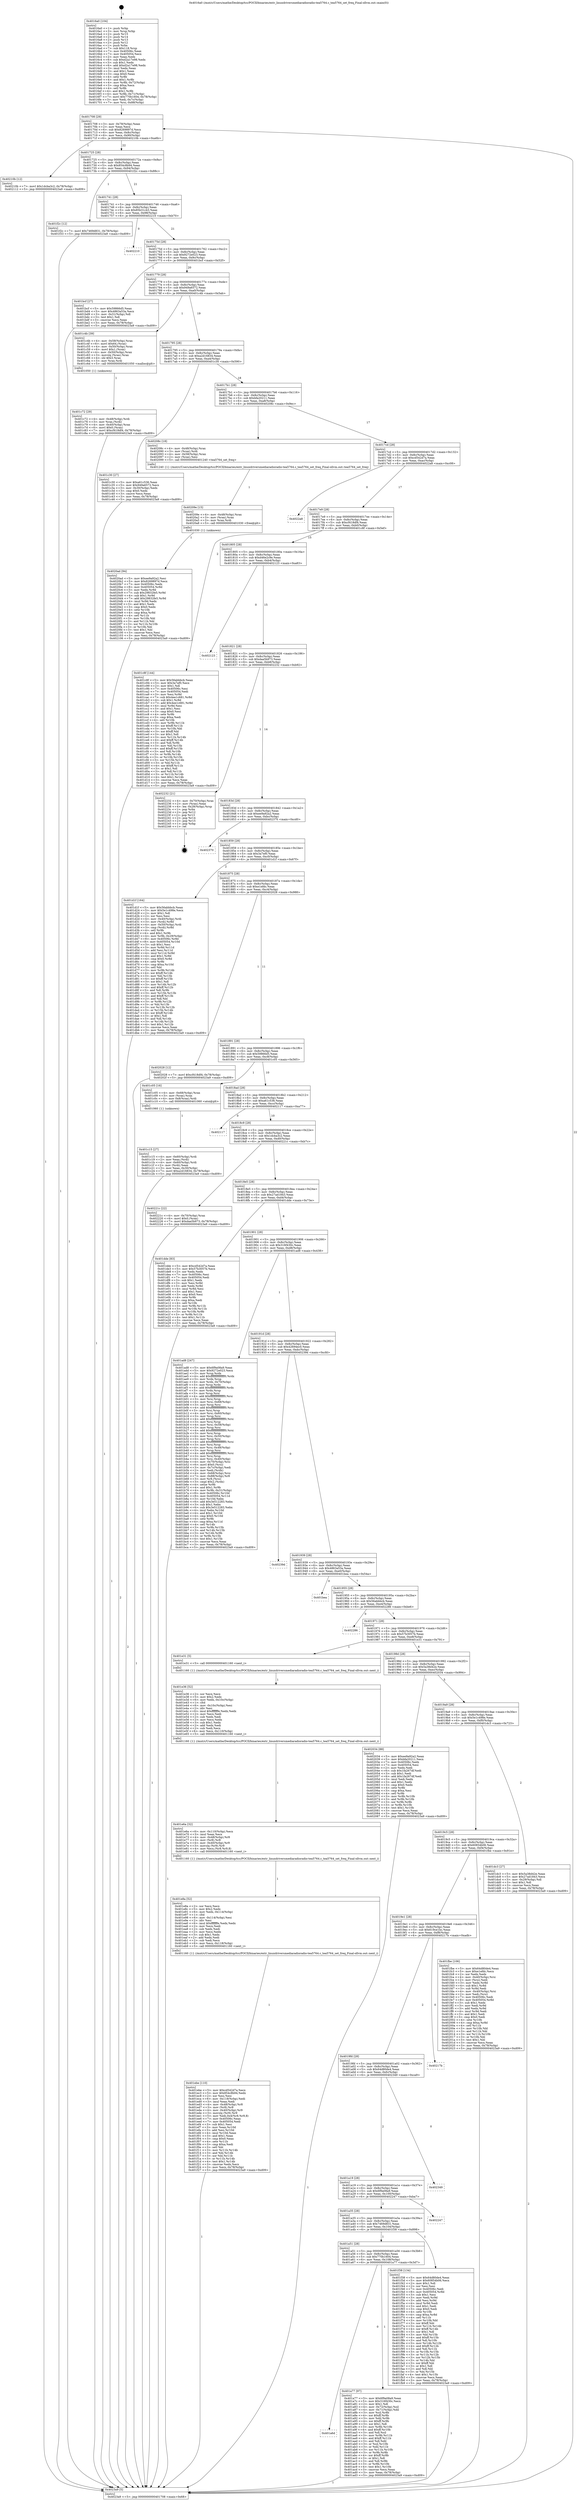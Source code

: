 digraph "0x4016a0" {
  label = "0x4016a0 (/mnt/c/Users/mathe/Desktop/tcc/POCII/binaries/extr_linuxdriversmediaradioradio-tea5764.c_tea5764_set_freq_Final-ollvm.out::main(0))"
  labelloc = "t"
  node[shape=record]

  Entry [label="",width=0.3,height=0.3,shape=circle,fillcolor=black,style=filled]
  "0x401708" [label="{
     0x401708 [29]\l
     | [instrs]\l
     &nbsp;&nbsp;0x401708 \<+3\>: mov -0x78(%rbp),%eax\l
     &nbsp;&nbsp;0x40170b \<+2\>: mov %eax,%ecx\l
     &nbsp;&nbsp;0x40170d \<+6\>: sub $0x8269897d,%ecx\l
     &nbsp;&nbsp;0x401713 \<+6\>: mov %eax,-0x8c(%rbp)\l
     &nbsp;&nbsp;0x401719 \<+6\>: mov %ecx,-0x90(%rbp)\l
     &nbsp;&nbsp;0x40171f \<+6\>: je 000000000040210b \<main+0xa6b\>\l
  }"]
  "0x40210b" [label="{
     0x40210b [12]\l
     | [instrs]\l
     &nbsp;&nbsp;0x40210b \<+7\>: movl $0x1dcba3c2,-0x78(%rbp)\l
     &nbsp;&nbsp;0x402112 \<+5\>: jmp 00000000004023a9 \<main+0xd09\>\l
  }"]
  "0x401725" [label="{
     0x401725 [28]\l
     | [instrs]\l
     &nbsp;&nbsp;0x401725 \<+5\>: jmp 000000000040172a \<main+0x8a\>\l
     &nbsp;&nbsp;0x40172a \<+6\>: mov -0x8c(%rbp),%eax\l
     &nbsp;&nbsp;0x401730 \<+5\>: sub $0x854c8b94,%eax\l
     &nbsp;&nbsp;0x401735 \<+6\>: mov %eax,-0x94(%rbp)\l
     &nbsp;&nbsp;0x40173b \<+6\>: je 0000000000401f2c \<main+0x88c\>\l
  }"]
  Exit [label="",width=0.3,height=0.3,shape=circle,fillcolor=black,style=filled,peripheries=2]
  "0x401f2c" [label="{
     0x401f2c [12]\l
     | [instrs]\l
     &nbsp;&nbsp;0x401f2c \<+7\>: movl $0x7469d831,-0x78(%rbp)\l
     &nbsp;&nbsp;0x401f33 \<+5\>: jmp 00000000004023a9 \<main+0xd09\>\l
  }"]
  "0x401741" [label="{
     0x401741 [28]\l
     | [instrs]\l
     &nbsp;&nbsp;0x401741 \<+5\>: jmp 0000000000401746 \<main+0xa6\>\l
     &nbsp;&nbsp;0x401746 \<+6\>: mov -0x8c(%rbp),%eax\l
     &nbsp;&nbsp;0x40174c \<+5\>: sub $0x85b31c43,%eax\l
     &nbsp;&nbsp;0x401751 \<+6\>: mov %eax,-0x98(%rbp)\l
     &nbsp;&nbsp;0x401757 \<+6\>: je 0000000000402210 \<main+0xb70\>\l
  }"]
  "0x4020ad" [label="{
     0x4020ad [94]\l
     | [instrs]\l
     &nbsp;&nbsp;0x4020ad \<+5\>: mov $0xee9a92a2,%esi\l
     &nbsp;&nbsp;0x4020b2 \<+5\>: mov $0x8269897d,%ecx\l
     &nbsp;&nbsp;0x4020b7 \<+7\>: mov 0x40506c,%edx\l
     &nbsp;&nbsp;0x4020be \<+8\>: mov 0x405054,%r8d\l
     &nbsp;&nbsp;0x4020c6 \<+3\>: mov %edx,%r9d\l
     &nbsp;&nbsp;0x4020c9 \<+7\>: sub $0x29832fe5,%r9d\l
     &nbsp;&nbsp;0x4020d0 \<+4\>: sub $0x1,%r9d\l
     &nbsp;&nbsp;0x4020d4 \<+7\>: add $0x29832fe5,%r9d\l
     &nbsp;&nbsp;0x4020db \<+4\>: imul %r9d,%edx\l
     &nbsp;&nbsp;0x4020df \<+3\>: and $0x1,%edx\l
     &nbsp;&nbsp;0x4020e2 \<+3\>: cmp $0x0,%edx\l
     &nbsp;&nbsp;0x4020e5 \<+4\>: sete %r10b\l
     &nbsp;&nbsp;0x4020e9 \<+4\>: cmp $0xa,%r8d\l
     &nbsp;&nbsp;0x4020ed \<+4\>: setl %r11b\l
     &nbsp;&nbsp;0x4020f1 \<+3\>: mov %r10b,%bl\l
     &nbsp;&nbsp;0x4020f4 \<+3\>: and %r11b,%bl\l
     &nbsp;&nbsp;0x4020f7 \<+3\>: xor %r11b,%r10b\l
     &nbsp;&nbsp;0x4020fa \<+3\>: or %r10b,%bl\l
     &nbsp;&nbsp;0x4020fd \<+3\>: test $0x1,%bl\l
     &nbsp;&nbsp;0x402100 \<+3\>: cmovne %ecx,%esi\l
     &nbsp;&nbsp;0x402103 \<+3\>: mov %esi,-0x78(%rbp)\l
     &nbsp;&nbsp;0x402106 \<+5\>: jmp 00000000004023a9 \<main+0xd09\>\l
  }"]
  "0x402210" [label="{
     0x402210\l
  }", style=dashed]
  "0x40175d" [label="{
     0x40175d [28]\l
     | [instrs]\l
     &nbsp;&nbsp;0x40175d \<+5\>: jmp 0000000000401762 \<main+0xc2\>\l
     &nbsp;&nbsp;0x401762 \<+6\>: mov -0x8c(%rbp),%eax\l
     &nbsp;&nbsp;0x401768 \<+5\>: sub $0x9272e023,%eax\l
     &nbsp;&nbsp;0x40176d \<+6\>: mov %eax,-0x9c(%rbp)\l
     &nbsp;&nbsp;0x401773 \<+6\>: je 0000000000401bcf \<main+0x52f\>\l
  }"]
  "0x40209e" [label="{
     0x40209e [15]\l
     | [instrs]\l
     &nbsp;&nbsp;0x40209e \<+4\>: mov -0x48(%rbp),%rax\l
     &nbsp;&nbsp;0x4020a2 \<+3\>: mov (%rax),%rax\l
     &nbsp;&nbsp;0x4020a5 \<+3\>: mov %rax,%rdi\l
     &nbsp;&nbsp;0x4020a8 \<+5\>: call 0000000000401030 \<free@plt\>\l
     | [calls]\l
     &nbsp;&nbsp;0x401030 \{1\} (unknown)\l
  }"]
  "0x401bcf" [label="{
     0x401bcf [27]\l
     | [instrs]\l
     &nbsp;&nbsp;0x401bcf \<+5\>: mov $0x59866d5,%eax\l
     &nbsp;&nbsp;0x401bd4 \<+5\>: mov $0x4863a53a,%ecx\l
     &nbsp;&nbsp;0x401bd9 \<+3\>: mov -0x31(%rbp),%dl\l
     &nbsp;&nbsp;0x401bdc \<+3\>: test $0x1,%dl\l
     &nbsp;&nbsp;0x401bdf \<+3\>: cmovne %ecx,%eax\l
     &nbsp;&nbsp;0x401be2 \<+3\>: mov %eax,-0x78(%rbp)\l
     &nbsp;&nbsp;0x401be5 \<+5\>: jmp 00000000004023a9 \<main+0xd09\>\l
  }"]
  "0x401779" [label="{
     0x401779 [28]\l
     | [instrs]\l
     &nbsp;&nbsp;0x401779 \<+5\>: jmp 000000000040177e \<main+0xde\>\l
     &nbsp;&nbsp;0x40177e \<+6\>: mov -0x8c(%rbp),%eax\l
     &nbsp;&nbsp;0x401784 \<+5\>: sub $0x949a6572,%eax\l
     &nbsp;&nbsp;0x401789 \<+6\>: mov %eax,-0xa0(%rbp)\l
     &nbsp;&nbsp;0x40178f \<+6\>: je 0000000000401c4b \<main+0x5ab\>\l
  }"]
  "0x401ebe" [label="{
     0x401ebe [110]\l
     | [instrs]\l
     &nbsp;&nbsp;0x401ebe \<+5\>: mov $0xcd542d7a,%ecx\l
     &nbsp;&nbsp;0x401ec3 \<+5\>: mov $0x854c8b94,%edx\l
     &nbsp;&nbsp;0x401ec8 \<+2\>: xor %esi,%esi\l
     &nbsp;&nbsp;0x401eca \<+6\>: mov -0x118(%rbp),%edi\l
     &nbsp;&nbsp;0x401ed0 \<+3\>: imul %eax,%edi\l
     &nbsp;&nbsp;0x401ed3 \<+4\>: mov -0x48(%rbp),%r8\l
     &nbsp;&nbsp;0x401ed7 \<+3\>: mov (%r8),%r8\l
     &nbsp;&nbsp;0x401eda \<+4\>: mov -0x40(%rbp),%r9\l
     &nbsp;&nbsp;0x401ede \<+3\>: movslq (%r9),%r9\l
     &nbsp;&nbsp;0x401ee1 \<+5\>: mov %edi,0x4(%r8,%r9,8)\l
     &nbsp;&nbsp;0x401ee6 \<+7\>: mov 0x40506c,%eax\l
     &nbsp;&nbsp;0x401eed \<+7\>: mov 0x405054,%edi\l
     &nbsp;&nbsp;0x401ef4 \<+3\>: sub $0x1,%esi\l
     &nbsp;&nbsp;0x401ef7 \<+3\>: mov %eax,%r10d\l
     &nbsp;&nbsp;0x401efa \<+3\>: add %esi,%r10d\l
     &nbsp;&nbsp;0x401efd \<+4\>: imul %r10d,%eax\l
     &nbsp;&nbsp;0x401f01 \<+3\>: and $0x1,%eax\l
     &nbsp;&nbsp;0x401f04 \<+3\>: cmp $0x0,%eax\l
     &nbsp;&nbsp;0x401f07 \<+4\>: sete %r11b\l
     &nbsp;&nbsp;0x401f0b \<+3\>: cmp $0xa,%edi\l
     &nbsp;&nbsp;0x401f0e \<+3\>: setl %bl\l
     &nbsp;&nbsp;0x401f11 \<+3\>: mov %r11b,%r14b\l
     &nbsp;&nbsp;0x401f14 \<+3\>: and %bl,%r14b\l
     &nbsp;&nbsp;0x401f17 \<+3\>: xor %bl,%r11b\l
     &nbsp;&nbsp;0x401f1a \<+3\>: or %r11b,%r14b\l
     &nbsp;&nbsp;0x401f1d \<+4\>: test $0x1,%r14b\l
     &nbsp;&nbsp;0x401f21 \<+3\>: cmovne %edx,%ecx\l
     &nbsp;&nbsp;0x401f24 \<+3\>: mov %ecx,-0x78(%rbp)\l
     &nbsp;&nbsp;0x401f27 \<+5\>: jmp 00000000004023a9 \<main+0xd09\>\l
  }"]
  "0x401c4b" [label="{
     0x401c4b [39]\l
     | [instrs]\l
     &nbsp;&nbsp;0x401c4b \<+4\>: mov -0x58(%rbp),%rax\l
     &nbsp;&nbsp;0x401c4f \<+6\>: movl $0x64,(%rax)\l
     &nbsp;&nbsp;0x401c55 \<+4\>: mov -0x50(%rbp),%rax\l
     &nbsp;&nbsp;0x401c59 \<+6\>: movl $0x1,(%rax)\l
     &nbsp;&nbsp;0x401c5f \<+4\>: mov -0x50(%rbp),%rax\l
     &nbsp;&nbsp;0x401c63 \<+3\>: movslq (%rax),%rax\l
     &nbsp;&nbsp;0x401c66 \<+4\>: shl $0x3,%rax\l
     &nbsp;&nbsp;0x401c6a \<+3\>: mov %rax,%rdi\l
     &nbsp;&nbsp;0x401c6d \<+5\>: call 0000000000401050 \<malloc@plt\>\l
     | [calls]\l
     &nbsp;&nbsp;0x401050 \{1\} (unknown)\l
  }"]
  "0x401795" [label="{
     0x401795 [28]\l
     | [instrs]\l
     &nbsp;&nbsp;0x401795 \<+5\>: jmp 000000000040179a \<main+0xfa\>\l
     &nbsp;&nbsp;0x40179a \<+6\>: mov -0x8c(%rbp),%eax\l
     &nbsp;&nbsp;0x4017a0 \<+5\>: sub $0xa2d16834,%eax\l
     &nbsp;&nbsp;0x4017a5 \<+6\>: mov %eax,-0xa4(%rbp)\l
     &nbsp;&nbsp;0x4017ab \<+6\>: je 0000000000401c30 \<main+0x590\>\l
  }"]
  "0x401e8a" [label="{
     0x401e8a [52]\l
     | [instrs]\l
     &nbsp;&nbsp;0x401e8a \<+2\>: xor %ecx,%ecx\l
     &nbsp;&nbsp;0x401e8c \<+5\>: mov $0x2,%edx\l
     &nbsp;&nbsp;0x401e91 \<+6\>: mov %edx,-0x114(%rbp)\l
     &nbsp;&nbsp;0x401e97 \<+1\>: cltd\l
     &nbsp;&nbsp;0x401e98 \<+6\>: mov -0x114(%rbp),%esi\l
     &nbsp;&nbsp;0x401e9e \<+2\>: idiv %esi\l
     &nbsp;&nbsp;0x401ea0 \<+6\>: imul $0xfffffffe,%edx,%edx\l
     &nbsp;&nbsp;0x401ea6 \<+2\>: mov %ecx,%edi\l
     &nbsp;&nbsp;0x401ea8 \<+2\>: sub %edx,%edi\l
     &nbsp;&nbsp;0x401eaa \<+2\>: mov %ecx,%edx\l
     &nbsp;&nbsp;0x401eac \<+3\>: sub $0x1,%edx\l
     &nbsp;&nbsp;0x401eaf \<+2\>: add %edx,%edi\l
     &nbsp;&nbsp;0x401eb1 \<+2\>: sub %edi,%ecx\l
     &nbsp;&nbsp;0x401eb3 \<+6\>: mov %ecx,-0x118(%rbp)\l
     &nbsp;&nbsp;0x401eb9 \<+5\>: call 0000000000401160 \<next_i\>\l
     | [calls]\l
     &nbsp;&nbsp;0x401160 \{1\} (/mnt/c/Users/mathe/Desktop/tcc/POCII/binaries/extr_linuxdriversmediaradioradio-tea5764.c_tea5764_set_freq_Final-ollvm.out::next_i)\l
  }"]
  "0x401c30" [label="{
     0x401c30 [27]\l
     | [instrs]\l
     &nbsp;&nbsp;0x401c30 \<+5\>: mov $0xa61c536,%eax\l
     &nbsp;&nbsp;0x401c35 \<+5\>: mov $0x949a6572,%ecx\l
     &nbsp;&nbsp;0x401c3a \<+3\>: mov -0x30(%rbp),%edx\l
     &nbsp;&nbsp;0x401c3d \<+3\>: cmp $0x0,%edx\l
     &nbsp;&nbsp;0x401c40 \<+3\>: cmove %ecx,%eax\l
     &nbsp;&nbsp;0x401c43 \<+3\>: mov %eax,-0x78(%rbp)\l
     &nbsp;&nbsp;0x401c46 \<+5\>: jmp 00000000004023a9 \<main+0xd09\>\l
  }"]
  "0x4017b1" [label="{
     0x4017b1 [28]\l
     | [instrs]\l
     &nbsp;&nbsp;0x4017b1 \<+5\>: jmp 00000000004017b6 \<main+0x116\>\l
     &nbsp;&nbsp;0x4017b6 \<+6\>: mov -0x8c(%rbp),%eax\l
     &nbsp;&nbsp;0x4017bc \<+5\>: sub $0xbfa20211,%eax\l
     &nbsp;&nbsp;0x4017c1 \<+6\>: mov %eax,-0xa8(%rbp)\l
     &nbsp;&nbsp;0x4017c7 \<+6\>: je 000000000040208c \<main+0x9ec\>\l
  }"]
  "0x401e6a" [label="{
     0x401e6a [32]\l
     | [instrs]\l
     &nbsp;&nbsp;0x401e6a \<+6\>: mov -0x110(%rbp),%ecx\l
     &nbsp;&nbsp;0x401e70 \<+3\>: imul %eax,%ecx\l
     &nbsp;&nbsp;0x401e73 \<+4\>: mov -0x48(%rbp),%r8\l
     &nbsp;&nbsp;0x401e77 \<+3\>: mov (%r8),%r8\l
     &nbsp;&nbsp;0x401e7a \<+4\>: mov -0x40(%rbp),%r9\l
     &nbsp;&nbsp;0x401e7e \<+3\>: movslq (%r9),%r9\l
     &nbsp;&nbsp;0x401e81 \<+4\>: mov %ecx,(%r8,%r9,8)\l
     &nbsp;&nbsp;0x401e85 \<+5\>: call 0000000000401160 \<next_i\>\l
     | [calls]\l
     &nbsp;&nbsp;0x401160 \{1\} (/mnt/c/Users/mathe/Desktop/tcc/POCII/binaries/extr_linuxdriversmediaradioradio-tea5764.c_tea5764_set_freq_Final-ollvm.out::next_i)\l
  }"]
  "0x40208c" [label="{
     0x40208c [18]\l
     | [instrs]\l
     &nbsp;&nbsp;0x40208c \<+4\>: mov -0x48(%rbp),%rax\l
     &nbsp;&nbsp;0x402090 \<+3\>: mov (%rax),%rdi\l
     &nbsp;&nbsp;0x402093 \<+4\>: mov -0x58(%rbp),%rax\l
     &nbsp;&nbsp;0x402097 \<+2\>: mov (%rax),%esi\l
     &nbsp;&nbsp;0x402099 \<+5\>: call 0000000000401240 \<tea5764_set_freq\>\l
     | [calls]\l
     &nbsp;&nbsp;0x401240 \{1\} (/mnt/c/Users/mathe/Desktop/tcc/POCII/binaries/extr_linuxdriversmediaradioradio-tea5764.c_tea5764_set_freq_Final-ollvm.out::tea5764_set_freq)\l
  }"]
  "0x4017cd" [label="{
     0x4017cd [28]\l
     | [instrs]\l
     &nbsp;&nbsp;0x4017cd \<+5\>: jmp 00000000004017d2 \<main+0x132\>\l
     &nbsp;&nbsp;0x4017d2 \<+6\>: mov -0x8c(%rbp),%eax\l
     &nbsp;&nbsp;0x4017d8 \<+5\>: sub $0xcd542d7a,%eax\l
     &nbsp;&nbsp;0x4017dd \<+6\>: mov %eax,-0xac(%rbp)\l
     &nbsp;&nbsp;0x4017e3 \<+6\>: je 00000000004022a8 \<main+0xc08\>\l
  }"]
  "0x401e36" [label="{
     0x401e36 [52]\l
     | [instrs]\l
     &nbsp;&nbsp;0x401e36 \<+2\>: xor %ecx,%ecx\l
     &nbsp;&nbsp;0x401e38 \<+5\>: mov $0x2,%edx\l
     &nbsp;&nbsp;0x401e3d \<+6\>: mov %edx,-0x10c(%rbp)\l
     &nbsp;&nbsp;0x401e43 \<+1\>: cltd\l
     &nbsp;&nbsp;0x401e44 \<+6\>: mov -0x10c(%rbp),%esi\l
     &nbsp;&nbsp;0x401e4a \<+2\>: idiv %esi\l
     &nbsp;&nbsp;0x401e4c \<+6\>: imul $0xfffffffe,%edx,%edx\l
     &nbsp;&nbsp;0x401e52 \<+2\>: mov %ecx,%edi\l
     &nbsp;&nbsp;0x401e54 \<+2\>: sub %edx,%edi\l
     &nbsp;&nbsp;0x401e56 \<+2\>: mov %ecx,%edx\l
     &nbsp;&nbsp;0x401e58 \<+3\>: sub $0x1,%edx\l
     &nbsp;&nbsp;0x401e5b \<+2\>: add %edx,%edi\l
     &nbsp;&nbsp;0x401e5d \<+2\>: sub %edi,%ecx\l
     &nbsp;&nbsp;0x401e5f \<+6\>: mov %ecx,-0x110(%rbp)\l
     &nbsp;&nbsp;0x401e65 \<+5\>: call 0000000000401160 \<next_i\>\l
     | [calls]\l
     &nbsp;&nbsp;0x401160 \{1\} (/mnt/c/Users/mathe/Desktop/tcc/POCII/binaries/extr_linuxdriversmediaradioradio-tea5764.c_tea5764_set_freq_Final-ollvm.out::next_i)\l
  }"]
  "0x4022a8" [label="{
     0x4022a8\l
  }", style=dashed]
  "0x4017e9" [label="{
     0x4017e9 [28]\l
     | [instrs]\l
     &nbsp;&nbsp;0x4017e9 \<+5\>: jmp 00000000004017ee \<main+0x14e\>\l
     &nbsp;&nbsp;0x4017ee \<+6\>: mov -0x8c(%rbp),%eax\l
     &nbsp;&nbsp;0x4017f4 \<+5\>: sub $0xcf418df4,%eax\l
     &nbsp;&nbsp;0x4017f9 \<+6\>: mov %eax,-0xb0(%rbp)\l
     &nbsp;&nbsp;0x4017ff \<+6\>: je 0000000000401c8f \<main+0x5ef\>\l
  }"]
  "0x401c72" [label="{
     0x401c72 [29]\l
     | [instrs]\l
     &nbsp;&nbsp;0x401c72 \<+4\>: mov -0x48(%rbp),%rdi\l
     &nbsp;&nbsp;0x401c76 \<+3\>: mov %rax,(%rdi)\l
     &nbsp;&nbsp;0x401c79 \<+4\>: mov -0x40(%rbp),%rax\l
     &nbsp;&nbsp;0x401c7d \<+6\>: movl $0x0,(%rax)\l
     &nbsp;&nbsp;0x401c83 \<+7\>: movl $0xcf418df4,-0x78(%rbp)\l
     &nbsp;&nbsp;0x401c8a \<+5\>: jmp 00000000004023a9 \<main+0xd09\>\l
  }"]
  "0x401c8f" [label="{
     0x401c8f [144]\l
     | [instrs]\l
     &nbsp;&nbsp;0x401c8f \<+5\>: mov $0x56abbbcb,%eax\l
     &nbsp;&nbsp;0x401c94 \<+5\>: mov $0x3a7ef0,%ecx\l
     &nbsp;&nbsp;0x401c99 \<+2\>: mov $0x1,%dl\l
     &nbsp;&nbsp;0x401c9b \<+7\>: mov 0x40506c,%esi\l
     &nbsp;&nbsp;0x401ca2 \<+7\>: mov 0x405054,%edi\l
     &nbsp;&nbsp;0x401ca9 \<+3\>: mov %esi,%r8d\l
     &nbsp;&nbsp;0x401cac \<+7\>: sub $0x4ee1c681,%r8d\l
     &nbsp;&nbsp;0x401cb3 \<+4\>: sub $0x1,%r8d\l
     &nbsp;&nbsp;0x401cb7 \<+7\>: add $0x4ee1c681,%r8d\l
     &nbsp;&nbsp;0x401cbe \<+4\>: imul %r8d,%esi\l
     &nbsp;&nbsp;0x401cc2 \<+3\>: and $0x1,%esi\l
     &nbsp;&nbsp;0x401cc5 \<+3\>: cmp $0x0,%esi\l
     &nbsp;&nbsp;0x401cc8 \<+4\>: sete %r9b\l
     &nbsp;&nbsp;0x401ccc \<+3\>: cmp $0xa,%edi\l
     &nbsp;&nbsp;0x401ccf \<+4\>: setl %r10b\l
     &nbsp;&nbsp;0x401cd3 \<+3\>: mov %r9b,%r11b\l
     &nbsp;&nbsp;0x401cd6 \<+4\>: xor $0xff,%r11b\l
     &nbsp;&nbsp;0x401cda \<+3\>: mov %r10b,%bl\l
     &nbsp;&nbsp;0x401cdd \<+3\>: xor $0xff,%bl\l
     &nbsp;&nbsp;0x401ce0 \<+3\>: xor $0x1,%dl\l
     &nbsp;&nbsp;0x401ce3 \<+3\>: mov %r11b,%r14b\l
     &nbsp;&nbsp;0x401ce6 \<+4\>: and $0xff,%r14b\l
     &nbsp;&nbsp;0x401cea \<+3\>: and %dl,%r9b\l
     &nbsp;&nbsp;0x401ced \<+3\>: mov %bl,%r15b\l
     &nbsp;&nbsp;0x401cf0 \<+4\>: and $0xff,%r15b\l
     &nbsp;&nbsp;0x401cf4 \<+3\>: and %dl,%r10b\l
     &nbsp;&nbsp;0x401cf7 \<+3\>: or %r9b,%r14b\l
     &nbsp;&nbsp;0x401cfa \<+3\>: or %r10b,%r15b\l
     &nbsp;&nbsp;0x401cfd \<+3\>: xor %r15b,%r14b\l
     &nbsp;&nbsp;0x401d00 \<+3\>: or %bl,%r11b\l
     &nbsp;&nbsp;0x401d03 \<+4\>: xor $0xff,%r11b\l
     &nbsp;&nbsp;0x401d07 \<+3\>: or $0x1,%dl\l
     &nbsp;&nbsp;0x401d0a \<+3\>: and %dl,%r11b\l
     &nbsp;&nbsp;0x401d0d \<+3\>: or %r11b,%r14b\l
     &nbsp;&nbsp;0x401d10 \<+4\>: test $0x1,%r14b\l
     &nbsp;&nbsp;0x401d14 \<+3\>: cmovne %ecx,%eax\l
     &nbsp;&nbsp;0x401d17 \<+3\>: mov %eax,-0x78(%rbp)\l
     &nbsp;&nbsp;0x401d1a \<+5\>: jmp 00000000004023a9 \<main+0xd09\>\l
  }"]
  "0x401805" [label="{
     0x401805 [28]\l
     | [instrs]\l
     &nbsp;&nbsp;0x401805 \<+5\>: jmp 000000000040180a \<main+0x16a\>\l
     &nbsp;&nbsp;0x40180a \<+6\>: mov -0x8c(%rbp),%eax\l
     &nbsp;&nbsp;0x401810 \<+5\>: sub $0xd46e2c9e,%eax\l
     &nbsp;&nbsp;0x401815 \<+6\>: mov %eax,-0xb4(%rbp)\l
     &nbsp;&nbsp;0x40181b \<+6\>: je 0000000000402123 \<main+0xa83\>\l
  }"]
  "0x401c15" [label="{
     0x401c15 [27]\l
     | [instrs]\l
     &nbsp;&nbsp;0x401c15 \<+4\>: mov -0x60(%rbp),%rdi\l
     &nbsp;&nbsp;0x401c19 \<+2\>: mov %eax,(%rdi)\l
     &nbsp;&nbsp;0x401c1b \<+4\>: mov -0x60(%rbp),%rdi\l
     &nbsp;&nbsp;0x401c1f \<+2\>: mov (%rdi),%eax\l
     &nbsp;&nbsp;0x401c21 \<+3\>: mov %eax,-0x30(%rbp)\l
     &nbsp;&nbsp;0x401c24 \<+7\>: movl $0xa2d16834,-0x78(%rbp)\l
     &nbsp;&nbsp;0x401c2b \<+5\>: jmp 00000000004023a9 \<main+0xd09\>\l
  }"]
  "0x402123" [label="{
     0x402123\l
  }", style=dashed]
  "0x401821" [label="{
     0x401821 [28]\l
     | [instrs]\l
     &nbsp;&nbsp;0x401821 \<+5\>: jmp 0000000000401826 \<main+0x186\>\l
     &nbsp;&nbsp;0x401826 \<+6\>: mov -0x8c(%rbp),%eax\l
     &nbsp;&nbsp;0x40182c \<+5\>: sub $0xdaa5b973,%eax\l
     &nbsp;&nbsp;0x401831 \<+6\>: mov %eax,-0xb8(%rbp)\l
     &nbsp;&nbsp;0x401837 \<+6\>: je 0000000000402232 \<main+0xb92\>\l
  }"]
  "0x4016a0" [label="{
     0x4016a0 [104]\l
     | [instrs]\l
     &nbsp;&nbsp;0x4016a0 \<+1\>: push %rbp\l
     &nbsp;&nbsp;0x4016a1 \<+3\>: mov %rsp,%rbp\l
     &nbsp;&nbsp;0x4016a4 \<+2\>: push %r15\l
     &nbsp;&nbsp;0x4016a6 \<+2\>: push %r14\l
     &nbsp;&nbsp;0x4016a8 \<+2\>: push %r13\l
     &nbsp;&nbsp;0x4016aa \<+2\>: push %r12\l
     &nbsp;&nbsp;0x4016ac \<+1\>: push %rbx\l
     &nbsp;&nbsp;0x4016ad \<+7\>: sub $0x118,%rsp\l
     &nbsp;&nbsp;0x4016b4 \<+7\>: mov 0x40506c,%eax\l
     &nbsp;&nbsp;0x4016bb \<+7\>: mov 0x405054,%ecx\l
     &nbsp;&nbsp;0x4016c2 \<+2\>: mov %eax,%edx\l
     &nbsp;&nbsp;0x4016c4 \<+6\>: sub $0xd2a17e98,%edx\l
     &nbsp;&nbsp;0x4016ca \<+3\>: sub $0x1,%edx\l
     &nbsp;&nbsp;0x4016cd \<+6\>: add $0xd2a17e98,%edx\l
     &nbsp;&nbsp;0x4016d3 \<+3\>: imul %edx,%eax\l
     &nbsp;&nbsp;0x4016d6 \<+3\>: and $0x1,%eax\l
     &nbsp;&nbsp;0x4016d9 \<+3\>: cmp $0x0,%eax\l
     &nbsp;&nbsp;0x4016dc \<+4\>: sete %r8b\l
     &nbsp;&nbsp;0x4016e0 \<+4\>: and $0x1,%r8b\l
     &nbsp;&nbsp;0x4016e4 \<+4\>: mov %r8b,-0x72(%rbp)\l
     &nbsp;&nbsp;0x4016e8 \<+3\>: cmp $0xa,%ecx\l
     &nbsp;&nbsp;0x4016eb \<+4\>: setl %r8b\l
     &nbsp;&nbsp;0x4016ef \<+4\>: and $0x1,%r8b\l
     &nbsp;&nbsp;0x4016f3 \<+4\>: mov %r8b,-0x71(%rbp)\l
     &nbsp;&nbsp;0x4016f7 \<+7\>: movl $0x770b1604,-0x78(%rbp)\l
     &nbsp;&nbsp;0x4016fe \<+3\>: mov %edi,-0x7c(%rbp)\l
     &nbsp;&nbsp;0x401701 \<+7\>: mov %rsi,-0x88(%rbp)\l
  }"]
  "0x402232" [label="{
     0x402232 [21]\l
     | [instrs]\l
     &nbsp;&nbsp;0x402232 \<+4\>: mov -0x70(%rbp),%rax\l
     &nbsp;&nbsp;0x402236 \<+2\>: mov (%rax),%eax\l
     &nbsp;&nbsp;0x402238 \<+4\>: lea -0x28(%rbp),%rsp\l
     &nbsp;&nbsp;0x40223c \<+1\>: pop %rbx\l
     &nbsp;&nbsp;0x40223d \<+2\>: pop %r12\l
     &nbsp;&nbsp;0x40223f \<+2\>: pop %r13\l
     &nbsp;&nbsp;0x402241 \<+2\>: pop %r14\l
     &nbsp;&nbsp;0x402243 \<+2\>: pop %r15\l
     &nbsp;&nbsp;0x402245 \<+1\>: pop %rbp\l
     &nbsp;&nbsp;0x402246 \<+1\>: ret\l
  }"]
  "0x40183d" [label="{
     0x40183d [28]\l
     | [instrs]\l
     &nbsp;&nbsp;0x40183d \<+5\>: jmp 0000000000401842 \<main+0x1a2\>\l
     &nbsp;&nbsp;0x401842 \<+6\>: mov -0x8c(%rbp),%eax\l
     &nbsp;&nbsp;0x401848 \<+5\>: sub $0xee9a92a2,%eax\l
     &nbsp;&nbsp;0x40184d \<+6\>: mov %eax,-0xbc(%rbp)\l
     &nbsp;&nbsp;0x401853 \<+6\>: je 0000000000402370 \<main+0xcd0\>\l
  }"]
  "0x4023a9" [label="{
     0x4023a9 [5]\l
     | [instrs]\l
     &nbsp;&nbsp;0x4023a9 \<+5\>: jmp 0000000000401708 \<main+0x68\>\l
  }"]
  "0x402370" [label="{
     0x402370\l
  }", style=dashed]
  "0x401859" [label="{
     0x401859 [28]\l
     | [instrs]\l
     &nbsp;&nbsp;0x401859 \<+5\>: jmp 000000000040185e \<main+0x1be\>\l
     &nbsp;&nbsp;0x40185e \<+6\>: mov -0x8c(%rbp),%eax\l
     &nbsp;&nbsp;0x401864 \<+5\>: sub $0x3a7ef0,%eax\l
     &nbsp;&nbsp;0x401869 \<+6\>: mov %eax,-0xc0(%rbp)\l
     &nbsp;&nbsp;0x40186f \<+6\>: je 0000000000401d1f \<main+0x67f\>\l
  }"]
  "0x401a6d" [label="{
     0x401a6d\l
  }", style=dashed]
  "0x401d1f" [label="{
     0x401d1f [164]\l
     | [instrs]\l
     &nbsp;&nbsp;0x401d1f \<+5\>: mov $0x56abbbcb,%eax\l
     &nbsp;&nbsp;0x401d24 \<+5\>: mov $0x5e1c498e,%ecx\l
     &nbsp;&nbsp;0x401d29 \<+2\>: mov $0x1,%dl\l
     &nbsp;&nbsp;0x401d2b \<+2\>: xor %esi,%esi\l
     &nbsp;&nbsp;0x401d2d \<+4\>: mov -0x40(%rbp),%rdi\l
     &nbsp;&nbsp;0x401d31 \<+3\>: mov (%rdi),%r8d\l
     &nbsp;&nbsp;0x401d34 \<+4\>: mov -0x50(%rbp),%rdi\l
     &nbsp;&nbsp;0x401d38 \<+3\>: cmp (%rdi),%r8d\l
     &nbsp;&nbsp;0x401d3b \<+4\>: setl %r9b\l
     &nbsp;&nbsp;0x401d3f \<+4\>: and $0x1,%r9b\l
     &nbsp;&nbsp;0x401d43 \<+4\>: mov %r9b,-0x29(%rbp)\l
     &nbsp;&nbsp;0x401d47 \<+8\>: mov 0x40506c,%r8d\l
     &nbsp;&nbsp;0x401d4f \<+8\>: mov 0x405054,%r10d\l
     &nbsp;&nbsp;0x401d57 \<+3\>: sub $0x1,%esi\l
     &nbsp;&nbsp;0x401d5a \<+3\>: mov %r8d,%r11d\l
     &nbsp;&nbsp;0x401d5d \<+3\>: add %esi,%r11d\l
     &nbsp;&nbsp;0x401d60 \<+4\>: imul %r11d,%r8d\l
     &nbsp;&nbsp;0x401d64 \<+4\>: and $0x1,%r8d\l
     &nbsp;&nbsp;0x401d68 \<+4\>: cmp $0x0,%r8d\l
     &nbsp;&nbsp;0x401d6c \<+4\>: sete %r9b\l
     &nbsp;&nbsp;0x401d70 \<+4\>: cmp $0xa,%r10d\l
     &nbsp;&nbsp;0x401d74 \<+3\>: setl %bl\l
     &nbsp;&nbsp;0x401d77 \<+3\>: mov %r9b,%r14b\l
     &nbsp;&nbsp;0x401d7a \<+4\>: xor $0xff,%r14b\l
     &nbsp;&nbsp;0x401d7e \<+3\>: mov %bl,%r15b\l
     &nbsp;&nbsp;0x401d81 \<+4\>: xor $0xff,%r15b\l
     &nbsp;&nbsp;0x401d85 \<+3\>: xor $0x1,%dl\l
     &nbsp;&nbsp;0x401d88 \<+3\>: mov %r14b,%r12b\l
     &nbsp;&nbsp;0x401d8b \<+4\>: and $0xff,%r12b\l
     &nbsp;&nbsp;0x401d8f \<+3\>: and %dl,%r9b\l
     &nbsp;&nbsp;0x401d92 \<+3\>: mov %r15b,%r13b\l
     &nbsp;&nbsp;0x401d95 \<+4\>: and $0xff,%r13b\l
     &nbsp;&nbsp;0x401d99 \<+2\>: and %dl,%bl\l
     &nbsp;&nbsp;0x401d9b \<+3\>: or %r9b,%r12b\l
     &nbsp;&nbsp;0x401d9e \<+3\>: or %bl,%r13b\l
     &nbsp;&nbsp;0x401da1 \<+3\>: xor %r13b,%r12b\l
     &nbsp;&nbsp;0x401da4 \<+3\>: or %r15b,%r14b\l
     &nbsp;&nbsp;0x401da7 \<+4\>: xor $0xff,%r14b\l
     &nbsp;&nbsp;0x401dab \<+3\>: or $0x1,%dl\l
     &nbsp;&nbsp;0x401dae \<+3\>: and %dl,%r14b\l
     &nbsp;&nbsp;0x401db1 \<+3\>: or %r14b,%r12b\l
     &nbsp;&nbsp;0x401db4 \<+4\>: test $0x1,%r12b\l
     &nbsp;&nbsp;0x401db8 \<+3\>: cmovne %ecx,%eax\l
     &nbsp;&nbsp;0x401dbb \<+3\>: mov %eax,-0x78(%rbp)\l
     &nbsp;&nbsp;0x401dbe \<+5\>: jmp 00000000004023a9 \<main+0xd09\>\l
  }"]
  "0x401875" [label="{
     0x401875 [28]\l
     | [instrs]\l
     &nbsp;&nbsp;0x401875 \<+5\>: jmp 000000000040187a \<main+0x1da\>\l
     &nbsp;&nbsp;0x40187a \<+6\>: mov -0x8c(%rbp),%eax\l
     &nbsp;&nbsp;0x401880 \<+5\>: sub $0xe1efdc,%eax\l
     &nbsp;&nbsp;0x401885 \<+6\>: mov %eax,-0xc4(%rbp)\l
     &nbsp;&nbsp;0x40188b \<+6\>: je 0000000000402028 \<main+0x988\>\l
  }"]
  "0x401a77" [label="{
     0x401a77 [97]\l
     | [instrs]\l
     &nbsp;&nbsp;0x401a77 \<+5\>: mov $0x6f9a08a9,%eax\l
     &nbsp;&nbsp;0x401a7c \<+5\>: mov $0x316f430c,%ecx\l
     &nbsp;&nbsp;0x401a81 \<+2\>: mov $0x1,%dl\l
     &nbsp;&nbsp;0x401a83 \<+4\>: mov -0x72(%rbp),%sil\l
     &nbsp;&nbsp;0x401a87 \<+4\>: mov -0x71(%rbp),%dil\l
     &nbsp;&nbsp;0x401a8b \<+3\>: mov %sil,%r8b\l
     &nbsp;&nbsp;0x401a8e \<+4\>: xor $0xff,%r8b\l
     &nbsp;&nbsp;0x401a92 \<+3\>: mov %dil,%r9b\l
     &nbsp;&nbsp;0x401a95 \<+4\>: xor $0xff,%r9b\l
     &nbsp;&nbsp;0x401a99 \<+3\>: xor $0x1,%dl\l
     &nbsp;&nbsp;0x401a9c \<+3\>: mov %r8b,%r10b\l
     &nbsp;&nbsp;0x401a9f \<+4\>: and $0xff,%r10b\l
     &nbsp;&nbsp;0x401aa3 \<+3\>: and %dl,%sil\l
     &nbsp;&nbsp;0x401aa6 \<+3\>: mov %r9b,%r11b\l
     &nbsp;&nbsp;0x401aa9 \<+4\>: and $0xff,%r11b\l
     &nbsp;&nbsp;0x401aad \<+3\>: and %dl,%dil\l
     &nbsp;&nbsp;0x401ab0 \<+3\>: or %sil,%r10b\l
     &nbsp;&nbsp;0x401ab3 \<+3\>: or %dil,%r11b\l
     &nbsp;&nbsp;0x401ab6 \<+3\>: xor %r11b,%r10b\l
     &nbsp;&nbsp;0x401ab9 \<+3\>: or %r9b,%r8b\l
     &nbsp;&nbsp;0x401abc \<+4\>: xor $0xff,%r8b\l
     &nbsp;&nbsp;0x401ac0 \<+3\>: or $0x1,%dl\l
     &nbsp;&nbsp;0x401ac3 \<+3\>: and %dl,%r8b\l
     &nbsp;&nbsp;0x401ac6 \<+3\>: or %r8b,%r10b\l
     &nbsp;&nbsp;0x401ac9 \<+4\>: test $0x1,%r10b\l
     &nbsp;&nbsp;0x401acd \<+3\>: cmovne %ecx,%eax\l
     &nbsp;&nbsp;0x401ad0 \<+3\>: mov %eax,-0x78(%rbp)\l
     &nbsp;&nbsp;0x401ad3 \<+5\>: jmp 00000000004023a9 \<main+0xd09\>\l
  }"]
  "0x402028" [label="{
     0x402028 [12]\l
     | [instrs]\l
     &nbsp;&nbsp;0x402028 \<+7\>: movl $0xcf418df4,-0x78(%rbp)\l
     &nbsp;&nbsp;0x40202f \<+5\>: jmp 00000000004023a9 \<main+0xd09\>\l
  }"]
  "0x401891" [label="{
     0x401891 [28]\l
     | [instrs]\l
     &nbsp;&nbsp;0x401891 \<+5\>: jmp 0000000000401896 \<main+0x1f6\>\l
     &nbsp;&nbsp;0x401896 \<+6\>: mov -0x8c(%rbp),%eax\l
     &nbsp;&nbsp;0x40189c \<+5\>: sub $0x59866d5,%eax\l
     &nbsp;&nbsp;0x4018a1 \<+6\>: mov %eax,-0xc8(%rbp)\l
     &nbsp;&nbsp;0x4018a7 \<+6\>: je 0000000000401c05 \<main+0x565\>\l
  }"]
  "0x401a51" [label="{
     0x401a51 [28]\l
     | [instrs]\l
     &nbsp;&nbsp;0x401a51 \<+5\>: jmp 0000000000401a56 \<main+0x3b6\>\l
     &nbsp;&nbsp;0x401a56 \<+6\>: mov -0x8c(%rbp),%eax\l
     &nbsp;&nbsp;0x401a5c \<+5\>: sub $0x770b1604,%eax\l
     &nbsp;&nbsp;0x401a61 \<+6\>: mov %eax,-0x108(%rbp)\l
     &nbsp;&nbsp;0x401a67 \<+6\>: je 0000000000401a77 \<main+0x3d7\>\l
  }"]
  "0x401c05" [label="{
     0x401c05 [16]\l
     | [instrs]\l
     &nbsp;&nbsp;0x401c05 \<+4\>: mov -0x68(%rbp),%rax\l
     &nbsp;&nbsp;0x401c09 \<+3\>: mov (%rax),%rax\l
     &nbsp;&nbsp;0x401c0c \<+4\>: mov 0x8(%rax),%rdi\l
     &nbsp;&nbsp;0x401c10 \<+5\>: call 0000000000401060 \<atoi@plt\>\l
     | [calls]\l
     &nbsp;&nbsp;0x401060 \{1\} (unknown)\l
  }"]
  "0x4018ad" [label="{
     0x4018ad [28]\l
     | [instrs]\l
     &nbsp;&nbsp;0x4018ad \<+5\>: jmp 00000000004018b2 \<main+0x212\>\l
     &nbsp;&nbsp;0x4018b2 \<+6\>: mov -0x8c(%rbp),%eax\l
     &nbsp;&nbsp;0x4018b8 \<+5\>: sub $0xa61c536,%eax\l
     &nbsp;&nbsp;0x4018bd \<+6\>: mov %eax,-0xcc(%rbp)\l
     &nbsp;&nbsp;0x4018c3 \<+6\>: je 0000000000402117 \<main+0xa77\>\l
  }"]
  "0x401f38" [label="{
     0x401f38 [134]\l
     | [instrs]\l
     &nbsp;&nbsp;0x401f38 \<+5\>: mov $0x64d80de4,%eax\l
     &nbsp;&nbsp;0x401f3d \<+5\>: mov $0x60854b06,%ecx\l
     &nbsp;&nbsp;0x401f42 \<+2\>: mov $0x1,%dl\l
     &nbsp;&nbsp;0x401f44 \<+2\>: xor %esi,%esi\l
     &nbsp;&nbsp;0x401f46 \<+7\>: mov 0x40506c,%edi\l
     &nbsp;&nbsp;0x401f4d \<+8\>: mov 0x405054,%r8d\l
     &nbsp;&nbsp;0x401f55 \<+3\>: sub $0x1,%esi\l
     &nbsp;&nbsp;0x401f58 \<+3\>: mov %edi,%r9d\l
     &nbsp;&nbsp;0x401f5b \<+3\>: add %esi,%r9d\l
     &nbsp;&nbsp;0x401f5e \<+4\>: imul %r9d,%edi\l
     &nbsp;&nbsp;0x401f62 \<+3\>: and $0x1,%edi\l
     &nbsp;&nbsp;0x401f65 \<+3\>: cmp $0x0,%edi\l
     &nbsp;&nbsp;0x401f68 \<+4\>: sete %r10b\l
     &nbsp;&nbsp;0x401f6c \<+4\>: cmp $0xa,%r8d\l
     &nbsp;&nbsp;0x401f70 \<+4\>: setl %r11b\l
     &nbsp;&nbsp;0x401f74 \<+3\>: mov %r10b,%bl\l
     &nbsp;&nbsp;0x401f77 \<+3\>: xor $0xff,%bl\l
     &nbsp;&nbsp;0x401f7a \<+3\>: mov %r11b,%r14b\l
     &nbsp;&nbsp;0x401f7d \<+4\>: xor $0xff,%r14b\l
     &nbsp;&nbsp;0x401f81 \<+3\>: xor $0x1,%dl\l
     &nbsp;&nbsp;0x401f84 \<+3\>: mov %bl,%r15b\l
     &nbsp;&nbsp;0x401f87 \<+4\>: and $0xff,%r15b\l
     &nbsp;&nbsp;0x401f8b \<+3\>: and %dl,%r10b\l
     &nbsp;&nbsp;0x401f8e \<+3\>: mov %r14b,%r12b\l
     &nbsp;&nbsp;0x401f91 \<+4\>: and $0xff,%r12b\l
     &nbsp;&nbsp;0x401f95 \<+3\>: and %dl,%r11b\l
     &nbsp;&nbsp;0x401f98 \<+3\>: or %r10b,%r15b\l
     &nbsp;&nbsp;0x401f9b \<+3\>: or %r11b,%r12b\l
     &nbsp;&nbsp;0x401f9e \<+3\>: xor %r12b,%r15b\l
     &nbsp;&nbsp;0x401fa1 \<+3\>: or %r14b,%bl\l
     &nbsp;&nbsp;0x401fa4 \<+3\>: xor $0xff,%bl\l
     &nbsp;&nbsp;0x401fa7 \<+3\>: or $0x1,%dl\l
     &nbsp;&nbsp;0x401faa \<+2\>: and %dl,%bl\l
     &nbsp;&nbsp;0x401fac \<+3\>: or %bl,%r15b\l
     &nbsp;&nbsp;0x401faf \<+4\>: test $0x1,%r15b\l
     &nbsp;&nbsp;0x401fb3 \<+3\>: cmovne %ecx,%eax\l
     &nbsp;&nbsp;0x401fb6 \<+3\>: mov %eax,-0x78(%rbp)\l
     &nbsp;&nbsp;0x401fb9 \<+5\>: jmp 00000000004023a9 \<main+0xd09\>\l
  }"]
  "0x402117" [label="{
     0x402117\l
  }", style=dashed]
  "0x4018c9" [label="{
     0x4018c9 [28]\l
     | [instrs]\l
     &nbsp;&nbsp;0x4018c9 \<+5\>: jmp 00000000004018ce \<main+0x22e\>\l
     &nbsp;&nbsp;0x4018ce \<+6\>: mov -0x8c(%rbp),%eax\l
     &nbsp;&nbsp;0x4018d4 \<+5\>: sub $0x1dcba3c2,%eax\l
     &nbsp;&nbsp;0x4018d9 \<+6\>: mov %eax,-0xd0(%rbp)\l
     &nbsp;&nbsp;0x4018df \<+6\>: je 000000000040221c \<main+0xb7c\>\l
  }"]
  "0x401a35" [label="{
     0x401a35 [28]\l
     | [instrs]\l
     &nbsp;&nbsp;0x401a35 \<+5\>: jmp 0000000000401a3a \<main+0x39a\>\l
     &nbsp;&nbsp;0x401a3a \<+6\>: mov -0x8c(%rbp),%eax\l
     &nbsp;&nbsp;0x401a40 \<+5\>: sub $0x7469d831,%eax\l
     &nbsp;&nbsp;0x401a45 \<+6\>: mov %eax,-0x104(%rbp)\l
     &nbsp;&nbsp;0x401a4b \<+6\>: je 0000000000401f38 \<main+0x898\>\l
  }"]
  "0x40221c" [label="{
     0x40221c [22]\l
     | [instrs]\l
     &nbsp;&nbsp;0x40221c \<+4\>: mov -0x70(%rbp),%rax\l
     &nbsp;&nbsp;0x402220 \<+6\>: movl $0x0,(%rax)\l
     &nbsp;&nbsp;0x402226 \<+7\>: movl $0xdaa5b973,-0x78(%rbp)\l
     &nbsp;&nbsp;0x40222d \<+5\>: jmp 00000000004023a9 \<main+0xd09\>\l
  }"]
  "0x4018e5" [label="{
     0x4018e5 [28]\l
     | [instrs]\l
     &nbsp;&nbsp;0x4018e5 \<+5\>: jmp 00000000004018ea \<main+0x24a\>\l
     &nbsp;&nbsp;0x4018ea \<+6\>: mov -0x8c(%rbp),%eax\l
     &nbsp;&nbsp;0x4018f0 \<+5\>: sub $0x27ad1843,%eax\l
     &nbsp;&nbsp;0x4018f5 \<+6\>: mov %eax,-0xd4(%rbp)\l
     &nbsp;&nbsp;0x4018fb \<+6\>: je 0000000000401dde \<main+0x73e\>\l
  }"]
  "0x402247" [label="{
     0x402247\l
  }", style=dashed]
  "0x401dde" [label="{
     0x401dde [83]\l
     | [instrs]\l
     &nbsp;&nbsp;0x401dde \<+5\>: mov $0xcd542d7a,%eax\l
     &nbsp;&nbsp;0x401de3 \<+5\>: mov $0x57b3057b,%ecx\l
     &nbsp;&nbsp;0x401de8 \<+2\>: xor %edx,%edx\l
     &nbsp;&nbsp;0x401dea \<+7\>: mov 0x40506c,%esi\l
     &nbsp;&nbsp;0x401df1 \<+7\>: mov 0x405054,%edi\l
     &nbsp;&nbsp;0x401df8 \<+3\>: sub $0x1,%edx\l
     &nbsp;&nbsp;0x401dfb \<+3\>: mov %esi,%r8d\l
     &nbsp;&nbsp;0x401dfe \<+3\>: add %edx,%r8d\l
     &nbsp;&nbsp;0x401e01 \<+4\>: imul %r8d,%esi\l
     &nbsp;&nbsp;0x401e05 \<+3\>: and $0x1,%esi\l
     &nbsp;&nbsp;0x401e08 \<+3\>: cmp $0x0,%esi\l
     &nbsp;&nbsp;0x401e0b \<+4\>: sete %r9b\l
     &nbsp;&nbsp;0x401e0f \<+3\>: cmp $0xa,%edi\l
     &nbsp;&nbsp;0x401e12 \<+4\>: setl %r10b\l
     &nbsp;&nbsp;0x401e16 \<+3\>: mov %r9b,%r11b\l
     &nbsp;&nbsp;0x401e19 \<+3\>: and %r10b,%r11b\l
     &nbsp;&nbsp;0x401e1c \<+3\>: xor %r10b,%r9b\l
     &nbsp;&nbsp;0x401e1f \<+3\>: or %r9b,%r11b\l
     &nbsp;&nbsp;0x401e22 \<+4\>: test $0x1,%r11b\l
     &nbsp;&nbsp;0x401e26 \<+3\>: cmovne %ecx,%eax\l
     &nbsp;&nbsp;0x401e29 \<+3\>: mov %eax,-0x78(%rbp)\l
     &nbsp;&nbsp;0x401e2c \<+5\>: jmp 00000000004023a9 \<main+0xd09\>\l
  }"]
  "0x401901" [label="{
     0x401901 [28]\l
     | [instrs]\l
     &nbsp;&nbsp;0x401901 \<+5\>: jmp 0000000000401906 \<main+0x266\>\l
     &nbsp;&nbsp;0x401906 \<+6\>: mov -0x8c(%rbp),%eax\l
     &nbsp;&nbsp;0x40190c \<+5\>: sub $0x316f430c,%eax\l
     &nbsp;&nbsp;0x401911 \<+6\>: mov %eax,-0xd8(%rbp)\l
     &nbsp;&nbsp;0x401917 \<+6\>: je 0000000000401ad8 \<main+0x438\>\l
  }"]
  "0x401a19" [label="{
     0x401a19 [28]\l
     | [instrs]\l
     &nbsp;&nbsp;0x401a19 \<+5\>: jmp 0000000000401a1e \<main+0x37e\>\l
     &nbsp;&nbsp;0x401a1e \<+6\>: mov -0x8c(%rbp),%eax\l
     &nbsp;&nbsp;0x401a24 \<+5\>: sub $0x6f9a08a9,%eax\l
     &nbsp;&nbsp;0x401a29 \<+6\>: mov %eax,-0x100(%rbp)\l
     &nbsp;&nbsp;0x401a2f \<+6\>: je 0000000000402247 \<main+0xba7\>\l
  }"]
  "0x401ad8" [label="{
     0x401ad8 [247]\l
     | [instrs]\l
     &nbsp;&nbsp;0x401ad8 \<+5\>: mov $0x6f9a08a9,%eax\l
     &nbsp;&nbsp;0x401add \<+5\>: mov $0x9272e023,%ecx\l
     &nbsp;&nbsp;0x401ae2 \<+3\>: mov %rsp,%rdx\l
     &nbsp;&nbsp;0x401ae5 \<+4\>: add $0xfffffffffffffff0,%rdx\l
     &nbsp;&nbsp;0x401ae9 \<+3\>: mov %rdx,%rsp\l
     &nbsp;&nbsp;0x401aec \<+4\>: mov %rdx,-0x70(%rbp)\l
     &nbsp;&nbsp;0x401af0 \<+3\>: mov %rsp,%rdx\l
     &nbsp;&nbsp;0x401af3 \<+4\>: add $0xfffffffffffffff0,%rdx\l
     &nbsp;&nbsp;0x401af7 \<+3\>: mov %rdx,%rsp\l
     &nbsp;&nbsp;0x401afa \<+3\>: mov %rsp,%rsi\l
     &nbsp;&nbsp;0x401afd \<+4\>: add $0xfffffffffffffff0,%rsi\l
     &nbsp;&nbsp;0x401b01 \<+3\>: mov %rsi,%rsp\l
     &nbsp;&nbsp;0x401b04 \<+4\>: mov %rsi,-0x68(%rbp)\l
     &nbsp;&nbsp;0x401b08 \<+3\>: mov %rsp,%rsi\l
     &nbsp;&nbsp;0x401b0b \<+4\>: add $0xfffffffffffffff0,%rsi\l
     &nbsp;&nbsp;0x401b0f \<+3\>: mov %rsi,%rsp\l
     &nbsp;&nbsp;0x401b12 \<+4\>: mov %rsi,-0x60(%rbp)\l
     &nbsp;&nbsp;0x401b16 \<+3\>: mov %rsp,%rsi\l
     &nbsp;&nbsp;0x401b19 \<+4\>: add $0xfffffffffffffff0,%rsi\l
     &nbsp;&nbsp;0x401b1d \<+3\>: mov %rsi,%rsp\l
     &nbsp;&nbsp;0x401b20 \<+4\>: mov %rsi,-0x58(%rbp)\l
     &nbsp;&nbsp;0x401b24 \<+3\>: mov %rsp,%rsi\l
     &nbsp;&nbsp;0x401b27 \<+4\>: add $0xfffffffffffffff0,%rsi\l
     &nbsp;&nbsp;0x401b2b \<+3\>: mov %rsi,%rsp\l
     &nbsp;&nbsp;0x401b2e \<+4\>: mov %rsi,-0x50(%rbp)\l
     &nbsp;&nbsp;0x401b32 \<+3\>: mov %rsp,%rsi\l
     &nbsp;&nbsp;0x401b35 \<+4\>: add $0xfffffffffffffff0,%rsi\l
     &nbsp;&nbsp;0x401b39 \<+3\>: mov %rsi,%rsp\l
     &nbsp;&nbsp;0x401b3c \<+4\>: mov %rsi,-0x48(%rbp)\l
     &nbsp;&nbsp;0x401b40 \<+3\>: mov %rsp,%rsi\l
     &nbsp;&nbsp;0x401b43 \<+4\>: add $0xfffffffffffffff0,%rsi\l
     &nbsp;&nbsp;0x401b47 \<+3\>: mov %rsi,%rsp\l
     &nbsp;&nbsp;0x401b4a \<+4\>: mov %rsi,-0x40(%rbp)\l
     &nbsp;&nbsp;0x401b4e \<+4\>: mov -0x70(%rbp),%rsi\l
     &nbsp;&nbsp;0x401b52 \<+6\>: movl $0x0,(%rsi)\l
     &nbsp;&nbsp;0x401b58 \<+3\>: mov -0x7c(%rbp),%edi\l
     &nbsp;&nbsp;0x401b5b \<+2\>: mov %edi,(%rdx)\l
     &nbsp;&nbsp;0x401b5d \<+4\>: mov -0x68(%rbp),%rsi\l
     &nbsp;&nbsp;0x401b61 \<+7\>: mov -0x88(%rbp),%r8\l
     &nbsp;&nbsp;0x401b68 \<+3\>: mov %r8,(%rsi)\l
     &nbsp;&nbsp;0x401b6b \<+3\>: cmpl $0x2,(%rdx)\l
     &nbsp;&nbsp;0x401b6e \<+4\>: setne %r9b\l
     &nbsp;&nbsp;0x401b72 \<+4\>: and $0x1,%r9b\l
     &nbsp;&nbsp;0x401b76 \<+4\>: mov %r9b,-0x31(%rbp)\l
     &nbsp;&nbsp;0x401b7a \<+8\>: mov 0x40506c,%r10d\l
     &nbsp;&nbsp;0x401b82 \<+8\>: mov 0x405054,%r11d\l
     &nbsp;&nbsp;0x401b8a \<+3\>: mov %r10d,%ebx\l
     &nbsp;&nbsp;0x401b8d \<+6\>: add $0x3e512283,%ebx\l
     &nbsp;&nbsp;0x401b93 \<+3\>: sub $0x1,%ebx\l
     &nbsp;&nbsp;0x401b96 \<+6\>: sub $0x3e512283,%ebx\l
     &nbsp;&nbsp;0x401b9c \<+4\>: imul %ebx,%r10d\l
     &nbsp;&nbsp;0x401ba0 \<+4\>: and $0x1,%r10d\l
     &nbsp;&nbsp;0x401ba4 \<+4\>: cmp $0x0,%r10d\l
     &nbsp;&nbsp;0x401ba8 \<+4\>: sete %r9b\l
     &nbsp;&nbsp;0x401bac \<+4\>: cmp $0xa,%r11d\l
     &nbsp;&nbsp;0x401bb0 \<+4\>: setl %r14b\l
     &nbsp;&nbsp;0x401bb4 \<+3\>: mov %r9b,%r15b\l
     &nbsp;&nbsp;0x401bb7 \<+3\>: and %r14b,%r15b\l
     &nbsp;&nbsp;0x401bba \<+3\>: xor %r14b,%r9b\l
     &nbsp;&nbsp;0x401bbd \<+3\>: or %r9b,%r15b\l
     &nbsp;&nbsp;0x401bc0 \<+4\>: test $0x1,%r15b\l
     &nbsp;&nbsp;0x401bc4 \<+3\>: cmovne %ecx,%eax\l
     &nbsp;&nbsp;0x401bc7 \<+3\>: mov %eax,-0x78(%rbp)\l
     &nbsp;&nbsp;0x401bca \<+5\>: jmp 00000000004023a9 \<main+0xd09\>\l
  }"]
  "0x40191d" [label="{
     0x40191d [28]\l
     | [instrs]\l
     &nbsp;&nbsp;0x40191d \<+5\>: jmp 0000000000401922 \<main+0x282\>\l
     &nbsp;&nbsp;0x401922 \<+6\>: mov -0x8c(%rbp),%eax\l
     &nbsp;&nbsp;0x401928 \<+5\>: sub $0x42694ec0,%eax\l
     &nbsp;&nbsp;0x40192d \<+6\>: mov %eax,-0xdc(%rbp)\l
     &nbsp;&nbsp;0x401933 \<+6\>: je 000000000040239d \<main+0xcfd\>\l
  }"]
  "0x402349" [label="{
     0x402349\l
  }", style=dashed]
  "0x40239d" [label="{
     0x40239d\l
  }", style=dashed]
  "0x401939" [label="{
     0x401939 [28]\l
     | [instrs]\l
     &nbsp;&nbsp;0x401939 \<+5\>: jmp 000000000040193e \<main+0x29e\>\l
     &nbsp;&nbsp;0x40193e \<+6\>: mov -0x8c(%rbp),%eax\l
     &nbsp;&nbsp;0x401944 \<+5\>: sub $0x4863a53a,%eax\l
     &nbsp;&nbsp;0x401949 \<+6\>: mov %eax,-0xe0(%rbp)\l
     &nbsp;&nbsp;0x40194f \<+6\>: je 0000000000401bea \<main+0x54a\>\l
  }"]
  "0x4019fd" [label="{
     0x4019fd [28]\l
     | [instrs]\l
     &nbsp;&nbsp;0x4019fd \<+5\>: jmp 0000000000401a02 \<main+0x362\>\l
     &nbsp;&nbsp;0x401a02 \<+6\>: mov -0x8c(%rbp),%eax\l
     &nbsp;&nbsp;0x401a08 \<+5\>: sub $0x64d80de4,%eax\l
     &nbsp;&nbsp;0x401a0d \<+6\>: mov %eax,-0xfc(%rbp)\l
     &nbsp;&nbsp;0x401a13 \<+6\>: je 0000000000402349 \<main+0xca9\>\l
  }"]
  "0x401bea" [label="{
     0x401bea\l
  }", style=dashed]
  "0x401955" [label="{
     0x401955 [28]\l
     | [instrs]\l
     &nbsp;&nbsp;0x401955 \<+5\>: jmp 000000000040195a \<main+0x2ba\>\l
     &nbsp;&nbsp;0x40195a \<+6\>: mov -0x8c(%rbp),%eax\l
     &nbsp;&nbsp;0x401960 \<+5\>: sub $0x56abbbcb,%eax\l
     &nbsp;&nbsp;0x401965 \<+6\>: mov %eax,-0xe4(%rbp)\l
     &nbsp;&nbsp;0x40196b \<+6\>: je 0000000000402286 \<main+0xbe6\>\l
  }"]
  "0x40217b" [label="{
     0x40217b\l
  }", style=dashed]
  "0x402286" [label="{
     0x402286\l
  }", style=dashed]
  "0x401971" [label="{
     0x401971 [28]\l
     | [instrs]\l
     &nbsp;&nbsp;0x401971 \<+5\>: jmp 0000000000401976 \<main+0x2d6\>\l
     &nbsp;&nbsp;0x401976 \<+6\>: mov -0x8c(%rbp),%eax\l
     &nbsp;&nbsp;0x40197c \<+5\>: sub $0x57b3057b,%eax\l
     &nbsp;&nbsp;0x401981 \<+6\>: mov %eax,-0xe8(%rbp)\l
     &nbsp;&nbsp;0x401987 \<+6\>: je 0000000000401e31 \<main+0x791\>\l
  }"]
  "0x4019e1" [label="{
     0x4019e1 [28]\l
     | [instrs]\l
     &nbsp;&nbsp;0x4019e1 \<+5\>: jmp 00000000004019e6 \<main+0x346\>\l
     &nbsp;&nbsp;0x4019e6 \<+6\>: mov -0x8c(%rbp),%eax\l
     &nbsp;&nbsp;0x4019ec \<+5\>: sub $0x619ce1bc,%eax\l
     &nbsp;&nbsp;0x4019f1 \<+6\>: mov %eax,-0xf8(%rbp)\l
     &nbsp;&nbsp;0x4019f7 \<+6\>: je 000000000040217b \<main+0xadb\>\l
  }"]
  "0x401e31" [label="{
     0x401e31 [5]\l
     | [instrs]\l
     &nbsp;&nbsp;0x401e31 \<+5\>: call 0000000000401160 \<next_i\>\l
     | [calls]\l
     &nbsp;&nbsp;0x401160 \{1\} (/mnt/c/Users/mathe/Desktop/tcc/POCII/binaries/extr_linuxdriversmediaradioradio-tea5764.c_tea5764_set_freq_Final-ollvm.out::next_i)\l
  }"]
  "0x40198d" [label="{
     0x40198d [28]\l
     | [instrs]\l
     &nbsp;&nbsp;0x40198d \<+5\>: jmp 0000000000401992 \<main+0x2f2\>\l
     &nbsp;&nbsp;0x401992 \<+6\>: mov -0x8c(%rbp),%eax\l
     &nbsp;&nbsp;0x401998 \<+5\>: sub $0x5a38d42e,%eax\l
     &nbsp;&nbsp;0x40199d \<+6\>: mov %eax,-0xec(%rbp)\l
     &nbsp;&nbsp;0x4019a3 \<+6\>: je 0000000000402034 \<main+0x994\>\l
  }"]
  "0x401fbe" [label="{
     0x401fbe [106]\l
     | [instrs]\l
     &nbsp;&nbsp;0x401fbe \<+5\>: mov $0x64d80de4,%eax\l
     &nbsp;&nbsp;0x401fc3 \<+5\>: mov $0xe1efdc,%ecx\l
     &nbsp;&nbsp;0x401fc8 \<+2\>: xor %edx,%edx\l
     &nbsp;&nbsp;0x401fca \<+4\>: mov -0x40(%rbp),%rsi\l
     &nbsp;&nbsp;0x401fce \<+2\>: mov (%rsi),%edi\l
     &nbsp;&nbsp;0x401fd0 \<+3\>: mov %edx,%r8d\l
     &nbsp;&nbsp;0x401fd3 \<+4\>: sub $0x1,%r8d\l
     &nbsp;&nbsp;0x401fd7 \<+3\>: sub %r8d,%edi\l
     &nbsp;&nbsp;0x401fda \<+4\>: mov -0x40(%rbp),%rsi\l
     &nbsp;&nbsp;0x401fde \<+2\>: mov %edi,(%rsi)\l
     &nbsp;&nbsp;0x401fe0 \<+7\>: mov 0x40506c,%edi\l
     &nbsp;&nbsp;0x401fe7 \<+8\>: mov 0x405054,%r8d\l
     &nbsp;&nbsp;0x401fef \<+3\>: sub $0x1,%edx\l
     &nbsp;&nbsp;0x401ff2 \<+3\>: mov %edi,%r9d\l
     &nbsp;&nbsp;0x401ff5 \<+3\>: add %edx,%r9d\l
     &nbsp;&nbsp;0x401ff8 \<+4\>: imul %r9d,%edi\l
     &nbsp;&nbsp;0x401ffc \<+3\>: and $0x1,%edi\l
     &nbsp;&nbsp;0x401fff \<+3\>: cmp $0x0,%edi\l
     &nbsp;&nbsp;0x402002 \<+4\>: sete %r10b\l
     &nbsp;&nbsp;0x402006 \<+4\>: cmp $0xa,%r8d\l
     &nbsp;&nbsp;0x40200a \<+4\>: setl %r11b\l
     &nbsp;&nbsp;0x40200e \<+3\>: mov %r10b,%bl\l
     &nbsp;&nbsp;0x402011 \<+3\>: and %r11b,%bl\l
     &nbsp;&nbsp;0x402014 \<+3\>: xor %r11b,%r10b\l
     &nbsp;&nbsp;0x402017 \<+3\>: or %r10b,%bl\l
     &nbsp;&nbsp;0x40201a \<+3\>: test $0x1,%bl\l
     &nbsp;&nbsp;0x40201d \<+3\>: cmovne %ecx,%eax\l
     &nbsp;&nbsp;0x402020 \<+3\>: mov %eax,-0x78(%rbp)\l
     &nbsp;&nbsp;0x402023 \<+5\>: jmp 00000000004023a9 \<main+0xd09\>\l
  }"]
  "0x402034" [label="{
     0x402034 [88]\l
     | [instrs]\l
     &nbsp;&nbsp;0x402034 \<+5\>: mov $0xee9a92a2,%eax\l
     &nbsp;&nbsp;0x402039 \<+5\>: mov $0xbfa20211,%ecx\l
     &nbsp;&nbsp;0x40203e \<+7\>: mov 0x40506c,%edx\l
     &nbsp;&nbsp;0x402045 \<+7\>: mov 0x405054,%esi\l
     &nbsp;&nbsp;0x40204c \<+2\>: mov %edx,%edi\l
     &nbsp;&nbsp;0x40204e \<+6\>: sub $0x1fa267df,%edi\l
     &nbsp;&nbsp;0x402054 \<+3\>: sub $0x1,%edi\l
     &nbsp;&nbsp;0x402057 \<+6\>: add $0x1fa267df,%edi\l
     &nbsp;&nbsp;0x40205d \<+3\>: imul %edi,%edx\l
     &nbsp;&nbsp;0x402060 \<+3\>: and $0x1,%edx\l
     &nbsp;&nbsp;0x402063 \<+3\>: cmp $0x0,%edx\l
     &nbsp;&nbsp;0x402066 \<+4\>: sete %r8b\l
     &nbsp;&nbsp;0x40206a \<+3\>: cmp $0xa,%esi\l
     &nbsp;&nbsp;0x40206d \<+4\>: setl %r9b\l
     &nbsp;&nbsp;0x402071 \<+3\>: mov %r8b,%r10b\l
     &nbsp;&nbsp;0x402074 \<+3\>: and %r9b,%r10b\l
     &nbsp;&nbsp;0x402077 \<+3\>: xor %r9b,%r8b\l
     &nbsp;&nbsp;0x40207a \<+3\>: or %r8b,%r10b\l
     &nbsp;&nbsp;0x40207d \<+4\>: test $0x1,%r10b\l
     &nbsp;&nbsp;0x402081 \<+3\>: cmovne %ecx,%eax\l
     &nbsp;&nbsp;0x402084 \<+3\>: mov %eax,-0x78(%rbp)\l
     &nbsp;&nbsp;0x402087 \<+5\>: jmp 00000000004023a9 \<main+0xd09\>\l
  }"]
  "0x4019a9" [label="{
     0x4019a9 [28]\l
     | [instrs]\l
     &nbsp;&nbsp;0x4019a9 \<+5\>: jmp 00000000004019ae \<main+0x30e\>\l
     &nbsp;&nbsp;0x4019ae \<+6\>: mov -0x8c(%rbp),%eax\l
     &nbsp;&nbsp;0x4019b4 \<+5\>: sub $0x5e1c498e,%eax\l
     &nbsp;&nbsp;0x4019b9 \<+6\>: mov %eax,-0xf0(%rbp)\l
     &nbsp;&nbsp;0x4019bf \<+6\>: je 0000000000401dc3 \<main+0x723\>\l
  }"]
  "0x4019c5" [label="{
     0x4019c5 [28]\l
     | [instrs]\l
     &nbsp;&nbsp;0x4019c5 \<+5\>: jmp 00000000004019ca \<main+0x32a\>\l
     &nbsp;&nbsp;0x4019ca \<+6\>: mov -0x8c(%rbp),%eax\l
     &nbsp;&nbsp;0x4019d0 \<+5\>: sub $0x60854b06,%eax\l
     &nbsp;&nbsp;0x4019d5 \<+6\>: mov %eax,-0xf4(%rbp)\l
     &nbsp;&nbsp;0x4019db \<+6\>: je 0000000000401fbe \<main+0x91e\>\l
  }"]
  "0x401dc3" [label="{
     0x401dc3 [27]\l
     | [instrs]\l
     &nbsp;&nbsp;0x401dc3 \<+5\>: mov $0x5a38d42e,%eax\l
     &nbsp;&nbsp;0x401dc8 \<+5\>: mov $0x27ad1843,%ecx\l
     &nbsp;&nbsp;0x401dcd \<+3\>: mov -0x29(%rbp),%dl\l
     &nbsp;&nbsp;0x401dd0 \<+3\>: test $0x1,%dl\l
     &nbsp;&nbsp;0x401dd3 \<+3\>: cmovne %ecx,%eax\l
     &nbsp;&nbsp;0x401dd6 \<+3\>: mov %eax,-0x78(%rbp)\l
     &nbsp;&nbsp;0x401dd9 \<+5\>: jmp 00000000004023a9 \<main+0xd09\>\l
  }"]
  Entry -> "0x4016a0" [label=" 1"]
  "0x401708" -> "0x40210b" [label=" 1"]
  "0x401708" -> "0x401725" [label=" 22"]
  "0x402232" -> Exit [label=" 1"]
  "0x401725" -> "0x401f2c" [label=" 1"]
  "0x401725" -> "0x401741" [label=" 21"]
  "0x40221c" -> "0x4023a9" [label=" 1"]
  "0x401741" -> "0x402210" [label=" 0"]
  "0x401741" -> "0x40175d" [label=" 21"]
  "0x40210b" -> "0x4023a9" [label=" 1"]
  "0x40175d" -> "0x401bcf" [label=" 1"]
  "0x40175d" -> "0x401779" [label=" 20"]
  "0x4020ad" -> "0x4023a9" [label=" 1"]
  "0x401779" -> "0x401c4b" [label=" 1"]
  "0x401779" -> "0x401795" [label=" 19"]
  "0x40209e" -> "0x4020ad" [label=" 1"]
  "0x401795" -> "0x401c30" [label=" 1"]
  "0x401795" -> "0x4017b1" [label=" 18"]
  "0x40208c" -> "0x40209e" [label=" 1"]
  "0x4017b1" -> "0x40208c" [label=" 1"]
  "0x4017b1" -> "0x4017cd" [label=" 17"]
  "0x402034" -> "0x4023a9" [label=" 1"]
  "0x4017cd" -> "0x4022a8" [label=" 0"]
  "0x4017cd" -> "0x4017e9" [label=" 17"]
  "0x402028" -> "0x4023a9" [label=" 1"]
  "0x4017e9" -> "0x401c8f" [label=" 2"]
  "0x4017e9" -> "0x401805" [label=" 15"]
  "0x401fbe" -> "0x4023a9" [label=" 1"]
  "0x401805" -> "0x402123" [label=" 0"]
  "0x401805" -> "0x401821" [label=" 15"]
  "0x401f38" -> "0x4023a9" [label=" 1"]
  "0x401821" -> "0x402232" [label=" 1"]
  "0x401821" -> "0x40183d" [label=" 14"]
  "0x401ebe" -> "0x4023a9" [label=" 1"]
  "0x40183d" -> "0x402370" [label=" 0"]
  "0x40183d" -> "0x401859" [label=" 14"]
  "0x401e8a" -> "0x401ebe" [label=" 1"]
  "0x401859" -> "0x401d1f" [label=" 2"]
  "0x401859" -> "0x401875" [label=" 12"]
  "0x401e6a" -> "0x401e8a" [label=" 1"]
  "0x401875" -> "0x402028" [label=" 1"]
  "0x401875" -> "0x401891" [label=" 11"]
  "0x401e36" -> "0x401e6a" [label=" 1"]
  "0x401891" -> "0x401c05" [label=" 1"]
  "0x401891" -> "0x4018ad" [label=" 10"]
  "0x401dde" -> "0x4023a9" [label=" 1"]
  "0x4018ad" -> "0x402117" [label=" 0"]
  "0x4018ad" -> "0x4018c9" [label=" 10"]
  "0x401dc3" -> "0x4023a9" [label=" 2"]
  "0x4018c9" -> "0x40221c" [label=" 1"]
  "0x4018c9" -> "0x4018e5" [label=" 9"]
  "0x401c8f" -> "0x4023a9" [label=" 2"]
  "0x4018e5" -> "0x401dde" [label=" 1"]
  "0x4018e5" -> "0x401901" [label=" 8"]
  "0x401c72" -> "0x4023a9" [label=" 1"]
  "0x401901" -> "0x401ad8" [label=" 1"]
  "0x401901" -> "0x40191d" [label=" 7"]
  "0x401c30" -> "0x4023a9" [label=" 1"]
  "0x40191d" -> "0x40239d" [label=" 0"]
  "0x40191d" -> "0x401939" [label=" 7"]
  "0x401c15" -> "0x4023a9" [label=" 1"]
  "0x401939" -> "0x401bea" [label=" 0"]
  "0x401939" -> "0x401955" [label=" 7"]
  "0x401bcf" -> "0x4023a9" [label=" 1"]
  "0x401955" -> "0x402286" [label=" 0"]
  "0x401955" -> "0x401971" [label=" 7"]
  "0x401ad8" -> "0x4023a9" [label=" 1"]
  "0x401971" -> "0x401e31" [label=" 1"]
  "0x401971" -> "0x40198d" [label=" 6"]
  "0x4023a9" -> "0x401708" [label=" 22"]
  "0x40198d" -> "0x402034" [label=" 1"]
  "0x40198d" -> "0x4019a9" [label=" 5"]
  "0x4016a0" -> "0x401708" [label=" 1"]
  "0x4019a9" -> "0x401dc3" [label=" 2"]
  "0x4019a9" -> "0x4019c5" [label=" 3"]
  "0x401a77" -> "0x4023a9" [label=" 1"]
  "0x4019c5" -> "0x401fbe" [label=" 1"]
  "0x4019c5" -> "0x4019e1" [label=" 2"]
  "0x401f2c" -> "0x4023a9" [label=" 1"]
  "0x4019e1" -> "0x40217b" [label=" 0"]
  "0x4019e1" -> "0x4019fd" [label=" 2"]
  "0x401c05" -> "0x401c15" [label=" 1"]
  "0x4019fd" -> "0x402349" [label=" 0"]
  "0x4019fd" -> "0x401a19" [label=" 2"]
  "0x401c4b" -> "0x401c72" [label=" 1"]
  "0x401a19" -> "0x402247" [label=" 0"]
  "0x401a19" -> "0x401a35" [label=" 2"]
  "0x401d1f" -> "0x4023a9" [label=" 2"]
  "0x401a35" -> "0x401f38" [label=" 1"]
  "0x401a35" -> "0x401a51" [label=" 1"]
  "0x401e31" -> "0x401e36" [label=" 1"]
  "0x401a51" -> "0x401a77" [label=" 1"]
  "0x401a51" -> "0x401a6d" [label=" 0"]
}
